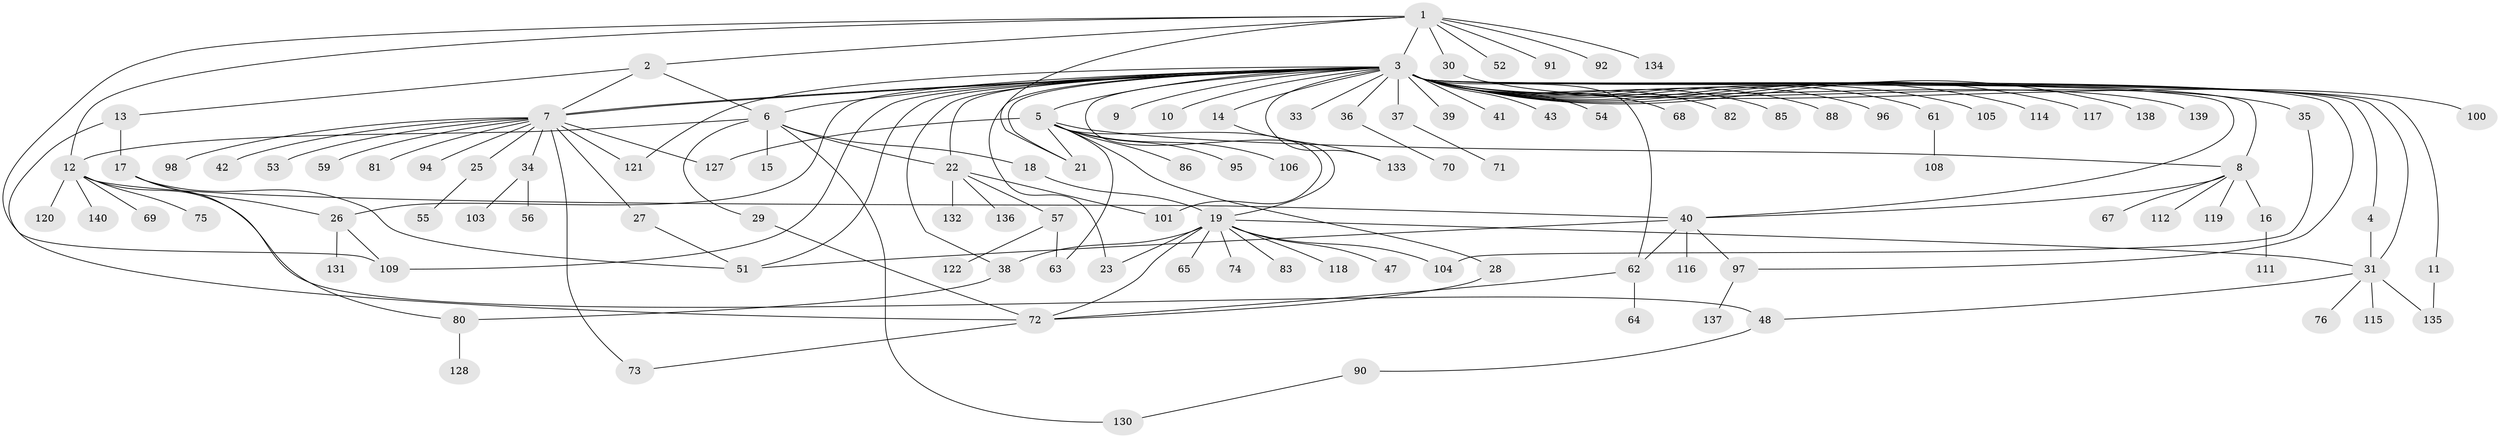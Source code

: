 // Generated by graph-tools (version 1.1) at 2025/51/02/27/25 19:51:54]
// undirected, 112 vertices, 149 edges
graph export_dot {
graph [start="1"]
  node [color=gray90,style=filled];
  1 [super="+102"];
  2;
  3 [super="+20"];
  4;
  5 [super="+60"];
  6 [super="+89"];
  7 [super="+49"];
  8 [super="+125"];
  9 [super="+84"];
  10;
  11;
  12 [super="+50"];
  13;
  14;
  15;
  16;
  17 [super="+45"];
  18;
  19 [super="+24"];
  21;
  22 [super="+113"];
  23 [super="+66"];
  25;
  26 [super="+107"];
  27 [super="+32"];
  28 [super="+87"];
  29;
  30 [super="+44"];
  31 [super="+58"];
  33;
  34;
  35;
  36 [super="+46"];
  37;
  38;
  39;
  40 [super="+126"];
  41;
  42;
  43;
  47;
  48 [super="+93"];
  51 [super="+124"];
  52;
  53;
  54;
  55;
  56;
  57 [super="+78"];
  59;
  61;
  62 [super="+129"];
  63;
  64;
  65;
  67;
  68;
  69 [super="+110"];
  70;
  71;
  72 [super="+77"];
  73 [super="+79"];
  74;
  75;
  76;
  80;
  81;
  82;
  83;
  85;
  86;
  88;
  90 [super="+99"];
  91;
  92;
  94;
  95;
  96;
  97 [super="+123"];
  98;
  100;
  101;
  103;
  104;
  105;
  106;
  108;
  109;
  111;
  112;
  114;
  115;
  116;
  117;
  118;
  119;
  120;
  121;
  122;
  127;
  128;
  130;
  131;
  132;
  133;
  134;
  135;
  136;
  137;
  138;
  139;
  140;
  1 -- 2;
  1 -- 3;
  1 -- 12;
  1 -- 21;
  1 -- 30;
  1 -- 52;
  1 -- 91;
  1 -- 92;
  1 -- 109;
  1 -- 134;
  2 -- 6;
  2 -- 7;
  2 -- 13;
  3 -- 4;
  3 -- 5;
  3 -- 6;
  3 -- 7 [weight=2];
  3 -- 7;
  3 -- 8;
  3 -- 9 [weight=2];
  3 -- 10;
  3 -- 11;
  3 -- 14;
  3 -- 19;
  3 -- 21;
  3 -- 23;
  3 -- 31;
  3 -- 33;
  3 -- 35 [weight=2];
  3 -- 36;
  3 -- 37;
  3 -- 38;
  3 -- 39;
  3 -- 40;
  3 -- 41;
  3 -- 43;
  3 -- 54;
  3 -- 61;
  3 -- 62;
  3 -- 68;
  3 -- 82;
  3 -- 85;
  3 -- 88;
  3 -- 105;
  3 -- 114;
  3 -- 117;
  3 -- 121;
  3 -- 133;
  3 -- 138;
  3 -- 139;
  3 -- 96;
  3 -- 26;
  3 -- 109;
  3 -- 22;
  3 -- 51;
  3 -- 97;
  4 -- 31;
  5 -- 8;
  5 -- 21;
  5 -- 28;
  5 -- 63;
  5 -- 86;
  5 -- 95;
  5 -- 101;
  5 -- 106;
  5 -- 127;
  6 -- 15;
  6 -- 18;
  6 -- 22;
  6 -- 29;
  6 -- 130;
  6 -- 12;
  7 -- 25;
  7 -- 27;
  7 -- 34;
  7 -- 42;
  7 -- 53;
  7 -- 59;
  7 -- 73;
  7 -- 81;
  7 -- 94;
  7 -- 98;
  7 -- 121;
  7 -- 127;
  8 -- 16;
  8 -- 40;
  8 -- 67;
  8 -- 112;
  8 -- 119;
  11 -- 135;
  12 -- 40;
  12 -- 48;
  12 -- 69;
  12 -- 140;
  12 -- 120;
  12 -- 75;
  13 -- 17;
  13 -- 72;
  14 -- 133;
  16 -- 111;
  17 -- 80;
  17 -- 51;
  17 -- 26;
  18 -- 19;
  19 -- 38;
  19 -- 47;
  19 -- 65;
  19 -- 72;
  19 -- 74;
  19 -- 83;
  19 -- 104;
  19 -- 118;
  19 -- 31;
  19 -- 23;
  22 -- 57;
  22 -- 101;
  22 -- 136;
  22 -- 132;
  25 -- 55;
  26 -- 131;
  26 -- 109;
  27 -- 51;
  28 -- 72;
  29 -- 72;
  30 -- 100;
  31 -- 48;
  31 -- 115;
  31 -- 135;
  31 -- 76;
  34 -- 56;
  34 -- 103;
  35 -- 104;
  36 -- 70;
  37 -- 71;
  38 -- 80;
  40 -- 51;
  40 -- 97;
  40 -- 116;
  40 -- 62;
  48 -- 90;
  57 -- 122;
  57 -- 63;
  61 -- 108;
  62 -- 64;
  62 -- 72;
  72 -- 73;
  80 -- 128;
  90 -- 130;
  97 -- 137;
}

